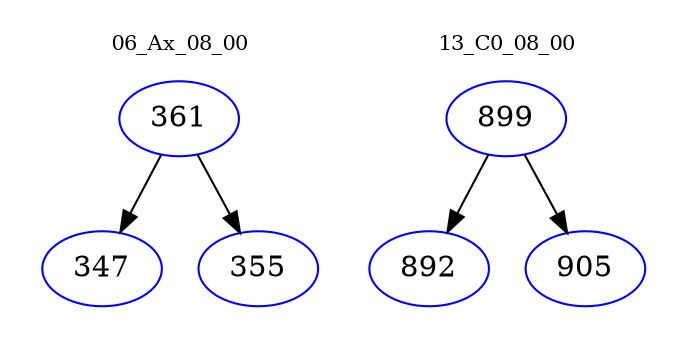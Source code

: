 digraph{
subgraph cluster_0 {
color = white
label = "06_Ax_08_00";
fontsize=10;
T0_361 [label="361", color="blue"]
T0_361 -> T0_347 [color="black"]
T0_347 [label="347", color="blue"]
T0_361 -> T0_355 [color="black"]
T0_355 [label="355", color="blue"]
}
subgraph cluster_1 {
color = white
label = "13_C0_08_00";
fontsize=10;
T1_899 [label="899", color="blue"]
T1_899 -> T1_892 [color="black"]
T1_892 [label="892", color="blue"]
T1_899 -> T1_905 [color="black"]
T1_905 [label="905", color="blue"]
}
}
